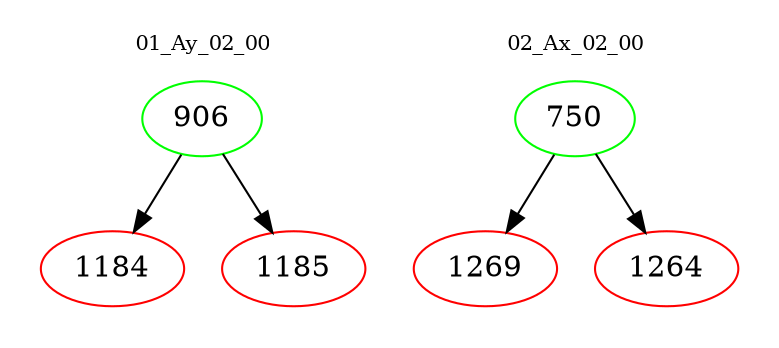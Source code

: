 digraph{
subgraph cluster_0 {
color = white
label = "01_Ay_02_00";
fontsize=10;
T0_906 [label="906", color="green"]
T0_906 -> T0_1184 [color="black"]
T0_1184 [label="1184", color="red"]
T0_906 -> T0_1185 [color="black"]
T0_1185 [label="1185", color="red"]
}
subgraph cluster_1 {
color = white
label = "02_Ax_02_00";
fontsize=10;
T1_750 [label="750", color="green"]
T1_750 -> T1_1269 [color="black"]
T1_1269 [label="1269", color="red"]
T1_750 -> T1_1264 [color="black"]
T1_1264 [label="1264", color="red"]
}
}
